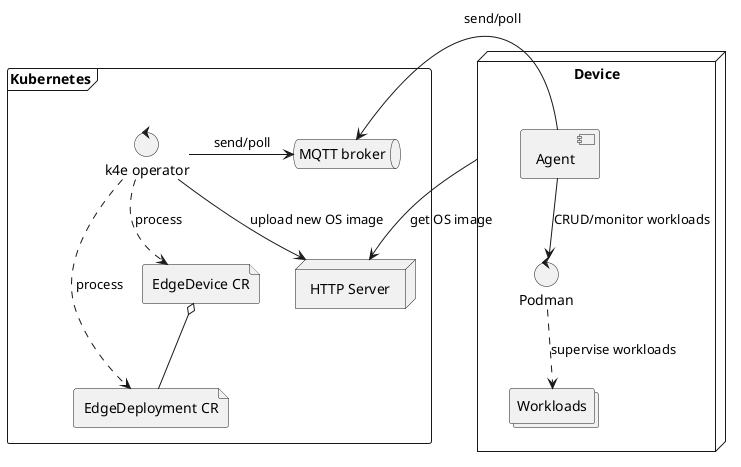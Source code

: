 @startuml
'https://plantuml.com/deployment-diagram

frame Kubernetes {
    queue "MQTT broker" as MQTT
    control "k4e operator" as operator
    node "HTTP Server" as http
    file "EdgeDeployment CR" as deployment
    file "EdgeDevice CR" as deviceCR
}

node Device {
    component Agent
    control Podman
    collections Workloads
}
deviceCR o-- deployment

operator -r-> MQTT: send/poll
operator --> http: upload new OS image
operator -[dashed]-> deployment: process
operator -[dashed]-> deviceCR: process

Agent -l-> MQTT: send/poll
Agent --> Podman : CRUD/monitor workloads

Podman -[dashed]-> Workloads: supervise workloads
Device --> http : get OS image


@enduml